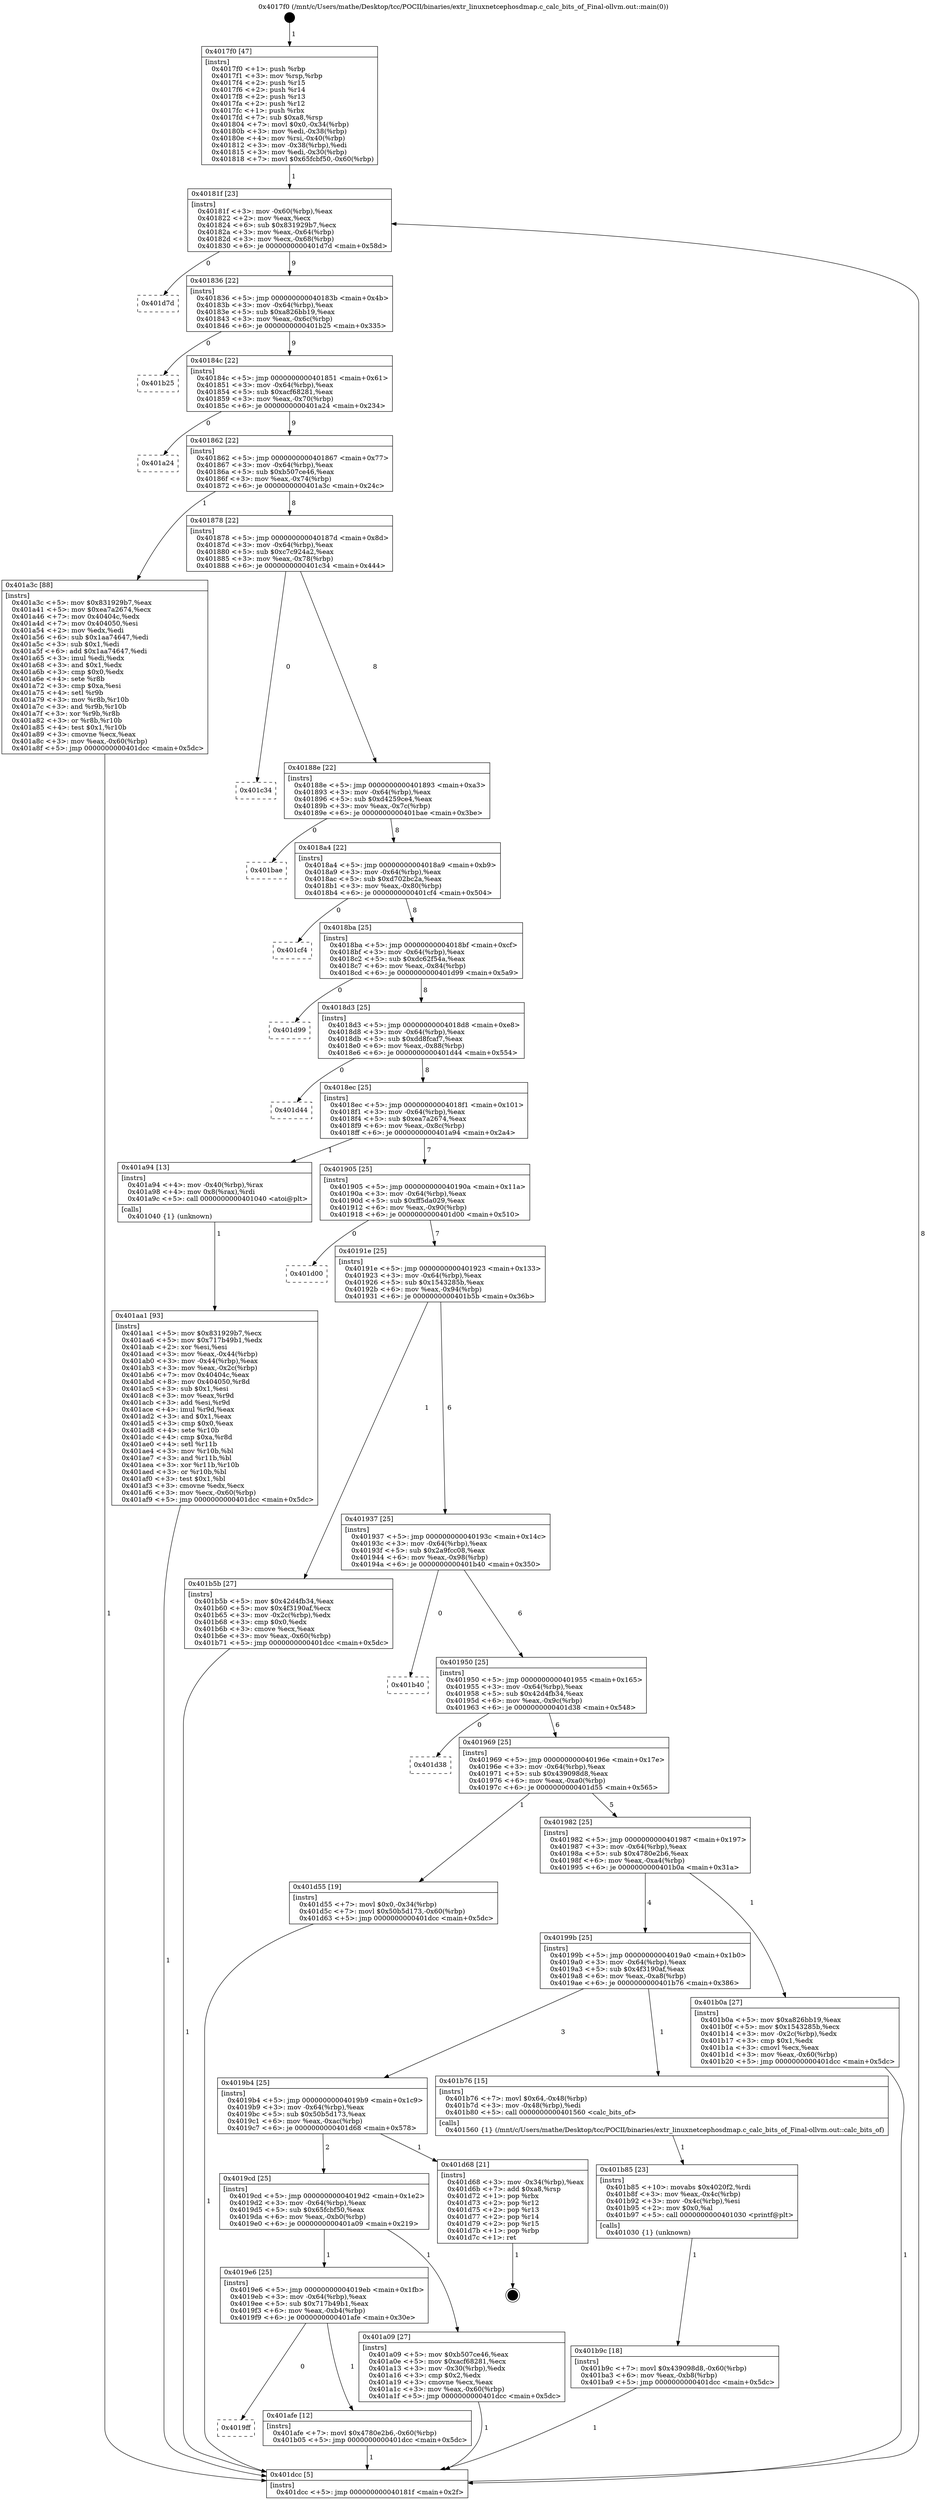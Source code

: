 digraph "0x4017f0" {
  label = "0x4017f0 (/mnt/c/Users/mathe/Desktop/tcc/POCII/binaries/extr_linuxnetcephosdmap.c_calc_bits_of_Final-ollvm.out::main(0))"
  labelloc = "t"
  node[shape=record]

  Entry [label="",width=0.3,height=0.3,shape=circle,fillcolor=black,style=filled]
  "0x40181f" [label="{
     0x40181f [23]\l
     | [instrs]\l
     &nbsp;&nbsp;0x40181f \<+3\>: mov -0x60(%rbp),%eax\l
     &nbsp;&nbsp;0x401822 \<+2\>: mov %eax,%ecx\l
     &nbsp;&nbsp;0x401824 \<+6\>: sub $0x831929b7,%ecx\l
     &nbsp;&nbsp;0x40182a \<+3\>: mov %eax,-0x64(%rbp)\l
     &nbsp;&nbsp;0x40182d \<+3\>: mov %ecx,-0x68(%rbp)\l
     &nbsp;&nbsp;0x401830 \<+6\>: je 0000000000401d7d \<main+0x58d\>\l
  }"]
  "0x401d7d" [label="{
     0x401d7d\l
  }", style=dashed]
  "0x401836" [label="{
     0x401836 [22]\l
     | [instrs]\l
     &nbsp;&nbsp;0x401836 \<+5\>: jmp 000000000040183b \<main+0x4b\>\l
     &nbsp;&nbsp;0x40183b \<+3\>: mov -0x64(%rbp),%eax\l
     &nbsp;&nbsp;0x40183e \<+5\>: sub $0xa826bb19,%eax\l
     &nbsp;&nbsp;0x401843 \<+3\>: mov %eax,-0x6c(%rbp)\l
     &nbsp;&nbsp;0x401846 \<+6\>: je 0000000000401b25 \<main+0x335\>\l
  }"]
  Exit [label="",width=0.3,height=0.3,shape=circle,fillcolor=black,style=filled,peripheries=2]
  "0x401b25" [label="{
     0x401b25\l
  }", style=dashed]
  "0x40184c" [label="{
     0x40184c [22]\l
     | [instrs]\l
     &nbsp;&nbsp;0x40184c \<+5\>: jmp 0000000000401851 \<main+0x61\>\l
     &nbsp;&nbsp;0x401851 \<+3\>: mov -0x64(%rbp),%eax\l
     &nbsp;&nbsp;0x401854 \<+5\>: sub $0xacf68281,%eax\l
     &nbsp;&nbsp;0x401859 \<+3\>: mov %eax,-0x70(%rbp)\l
     &nbsp;&nbsp;0x40185c \<+6\>: je 0000000000401a24 \<main+0x234\>\l
  }"]
  "0x401b9c" [label="{
     0x401b9c [18]\l
     | [instrs]\l
     &nbsp;&nbsp;0x401b9c \<+7\>: movl $0x439098d8,-0x60(%rbp)\l
     &nbsp;&nbsp;0x401ba3 \<+6\>: mov %eax,-0xb8(%rbp)\l
     &nbsp;&nbsp;0x401ba9 \<+5\>: jmp 0000000000401dcc \<main+0x5dc\>\l
  }"]
  "0x401a24" [label="{
     0x401a24\l
  }", style=dashed]
  "0x401862" [label="{
     0x401862 [22]\l
     | [instrs]\l
     &nbsp;&nbsp;0x401862 \<+5\>: jmp 0000000000401867 \<main+0x77\>\l
     &nbsp;&nbsp;0x401867 \<+3\>: mov -0x64(%rbp),%eax\l
     &nbsp;&nbsp;0x40186a \<+5\>: sub $0xb507ce46,%eax\l
     &nbsp;&nbsp;0x40186f \<+3\>: mov %eax,-0x74(%rbp)\l
     &nbsp;&nbsp;0x401872 \<+6\>: je 0000000000401a3c \<main+0x24c\>\l
  }"]
  "0x401b85" [label="{
     0x401b85 [23]\l
     | [instrs]\l
     &nbsp;&nbsp;0x401b85 \<+10\>: movabs $0x4020f2,%rdi\l
     &nbsp;&nbsp;0x401b8f \<+3\>: mov %eax,-0x4c(%rbp)\l
     &nbsp;&nbsp;0x401b92 \<+3\>: mov -0x4c(%rbp),%esi\l
     &nbsp;&nbsp;0x401b95 \<+2\>: mov $0x0,%al\l
     &nbsp;&nbsp;0x401b97 \<+5\>: call 0000000000401030 \<printf@plt\>\l
     | [calls]\l
     &nbsp;&nbsp;0x401030 \{1\} (unknown)\l
  }"]
  "0x401a3c" [label="{
     0x401a3c [88]\l
     | [instrs]\l
     &nbsp;&nbsp;0x401a3c \<+5\>: mov $0x831929b7,%eax\l
     &nbsp;&nbsp;0x401a41 \<+5\>: mov $0xea7a2674,%ecx\l
     &nbsp;&nbsp;0x401a46 \<+7\>: mov 0x40404c,%edx\l
     &nbsp;&nbsp;0x401a4d \<+7\>: mov 0x404050,%esi\l
     &nbsp;&nbsp;0x401a54 \<+2\>: mov %edx,%edi\l
     &nbsp;&nbsp;0x401a56 \<+6\>: sub $0x1aa74647,%edi\l
     &nbsp;&nbsp;0x401a5c \<+3\>: sub $0x1,%edi\l
     &nbsp;&nbsp;0x401a5f \<+6\>: add $0x1aa74647,%edi\l
     &nbsp;&nbsp;0x401a65 \<+3\>: imul %edi,%edx\l
     &nbsp;&nbsp;0x401a68 \<+3\>: and $0x1,%edx\l
     &nbsp;&nbsp;0x401a6b \<+3\>: cmp $0x0,%edx\l
     &nbsp;&nbsp;0x401a6e \<+4\>: sete %r8b\l
     &nbsp;&nbsp;0x401a72 \<+3\>: cmp $0xa,%esi\l
     &nbsp;&nbsp;0x401a75 \<+4\>: setl %r9b\l
     &nbsp;&nbsp;0x401a79 \<+3\>: mov %r8b,%r10b\l
     &nbsp;&nbsp;0x401a7c \<+3\>: and %r9b,%r10b\l
     &nbsp;&nbsp;0x401a7f \<+3\>: xor %r9b,%r8b\l
     &nbsp;&nbsp;0x401a82 \<+3\>: or %r8b,%r10b\l
     &nbsp;&nbsp;0x401a85 \<+4\>: test $0x1,%r10b\l
     &nbsp;&nbsp;0x401a89 \<+3\>: cmovne %ecx,%eax\l
     &nbsp;&nbsp;0x401a8c \<+3\>: mov %eax,-0x60(%rbp)\l
     &nbsp;&nbsp;0x401a8f \<+5\>: jmp 0000000000401dcc \<main+0x5dc\>\l
  }"]
  "0x401878" [label="{
     0x401878 [22]\l
     | [instrs]\l
     &nbsp;&nbsp;0x401878 \<+5\>: jmp 000000000040187d \<main+0x8d\>\l
     &nbsp;&nbsp;0x40187d \<+3\>: mov -0x64(%rbp),%eax\l
     &nbsp;&nbsp;0x401880 \<+5\>: sub $0xc7c924a2,%eax\l
     &nbsp;&nbsp;0x401885 \<+3\>: mov %eax,-0x78(%rbp)\l
     &nbsp;&nbsp;0x401888 \<+6\>: je 0000000000401c34 \<main+0x444\>\l
  }"]
  "0x4019ff" [label="{
     0x4019ff\l
  }", style=dashed]
  "0x401c34" [label="{
     0x401c34\l
  }", style=dashed]
  "0x40188e" [label="{
     0x40188e [22]\l
     | [instrs]\l
     &nbsp;&nbsp;0x40188e \<+5\>: jmp 0000000000401893 \<main+0xa3\>\l
     &nbsp;&nbsp;0x401893 \<+3\>: mov -0x64(%rbp),%eax\l
     &nbsp;&nbsp;0x401896 \<+5\>: sub $0xd4259ce4,%eax\l
     &nbsp;&nbsp;0x40189b \<+3\>: mov %eax,-0x7c(%rbp)\l
     &nbsp;&nbsp;0x40189e \<+6\>: je 0000000000401bae \<main+0x3be\>\l
  }"]
  "0x401afe" [label="{
     0x401afe [12]\l
     | [instrs]\l
     &nbsp;&nbsp;0x401afe \<+7\>: movl $0x4780e2b6,-0x60(%rbp)\l
     &nbsp;&nbsp;0x401b05 \<+5\>: jmp 0000000000401dcc \<main+0x5dc\>\l
  }"]
  "0x401bae" [label="{
     0x401bae\l
  }", style=dashed]
  "0x4018a4" [label="{
     0x4018a4 [22]\l
     | [instrs]\l
     &nbsp;&nbsp;0x4018a4 \<+5\>: jmp 00000000004018a9 \<main+0xb9\>\l
     &nbsp;&nbsp;0x4018a9 \<+3\>: mov -0x64(%rbp),%eax\l
     &nbsp;&nbsp;0x4018ac \<+5\>: sub $0xd702bc2a,%eax\l
     &nbsp;&nbsp;0x4018b1 \<+3\>: mov %eax,-0x80(%rbp)\l
     &nbsp;&nbsp;0x4018b4 \<+6\>: je 0000000000401cf4 \<main+0x504\>\l
  }"]
  "0x401aa1" [label="{
     0x401aa1 [93]\l
     | [instrs]\l
     &nbsp;&nbsp;0x401aa1 \<+5\>: mov $0x831929b7,%ecx\l
     &nbsp;&nbsp;0x401aa6 \<+5\>: mov $0x717b49b1,%edx\l
     &nbsp;&nbsp;0x401aab \<+2\>: xor %esi,%esi\l
     &nbsp;&nbsp;0x401aad \<+3\>: mov %eax,-0x44(%rbp)\l
     &nbsp;&nbsp;0x401ab0 \<+3\>: mov -0x44(%rbp),%eax\l
     &nbsp;&nbsp;0x401ab3 \<+3\>: mov %eax,-0x2c(%rbp)\l
     &nbsp;&nbsp;0x401ab6 \<+7\>: mov 0x40404c,%eax\l
     &nbsp;&nbsp;0x401abd \<+8\>: mov 0x404050,%r8d\l
     &nbsp;&nbsp;0x401ac5 \<+3\>: sub $0x1,%esi\l
     &nbsp;&nbsp;0x401ac8 \<+3\>: mov %eax,%r9d\l
     &nbsp;&nbsp;0x401acb \<+3\>: add %esi,%r9d\l
     &nbsp;&nbsp;0x401ace \<+4\>: imul %r9d,%eax\l
     &nbsp;&nbsp;0x401ad2 \<+3\>: and $0x1,%eax\l
     &nbsp;&nbsp;0x401ad5 \<+3\>: cmp $0x0,%eax\l
     &nbsp;&nbsp;0x401ad8 \<+4\>: sete %r10b\l
     &nbsp;&nbsp;0x401adc \<+4\>: cmp $0xa,%r8d\l
     &nbsp;&nbsp;0x401ae0 \<+4\>: setl %r11b\l
     &nbsp;&nbsp;0x401ae4 \<+3\>: mov %r10b,%bl\l
     &nbsp;&nbsp;0x401ae7 \<+3\>: and %r11b,%bl\l
     &nbsp;&nbsp;0x401aea \<+3\>: xor %r11b,%r10b\l
     &nbsp;&nbsp;0x401aed \<+3\>: or %r10b,%bl\l
     &nbsp;&nbsp;0x401af0 \<+3\>: test $0x1,%bl\l
     &nbsp;&nbsp;0x401af3 \<+3\>: cmovne %edx,%ecx\l
     &nbsp;&nbsp;0x401af6 \<+3\>: mov %ecx,-0x60(%rbp)\l
     &nbsp;&nbsp;0x401af9 \<+5\>: jmp 0000000000401dcc \<main+0x5dc\>\l
  }"]
  "0x401cf4" [label="{
     0x401cf4\l
  }", style=dashed]
  "0x4018ba" [label="{
     0x4018ba [25]\l
     | [instrs]\l
     &nbsp;&nbsp;0x4018ba \<+5\>: jmp 00000000004018bf \<main+0xcf\>\l
     &nbsp;&nbsp;0x4018bf \<+3\>: mov -0x64(%rbp),%eax\l
     &nbsp;&nbsp;0x4018c2 \<+5\>: sub $0xdc62f54a,%eax\l
     &nbsp;&nbsp;0x4018c7 \<+6\>: mov %eax,-0x84(%rbp)\l
     &nbsp;&nbsp;0x4018cd \<+6\>: je 0000000000401d99 \<main+0x5a9\>\l
  }"]
  "0x4017f0" [label="{
     0x4017f0 [47]\l
     | [instrs]\l
     &nbsp;&nbsp;0x4017f0 \<+1\>: push %rbp\l
     &nbsp;&nbsp;0x4017f1 \<+3\>: mov %rsp,%rbp\l
     &nbsp;&nbsp;0x4017f4 \<+2\>: push %r15\l
     &nbsp;&nbsp;0x4017f6 \<+2\>: push %r14\l
     &nbsp;&nbsp;0x4017f8 \<+2\>: push %r13\l
     &nbsp;&nbsp;0x4017fa \<+2\>: push %r12\l
     &nbsp;&nbsp;0x4017fc \<+1\>: push %rbx\l
     &nbsp;&nbsp;0x4017fd \<+7\>: sub $0xa8,%rsp\l
     &nbsp;&nbsp;0x401804 \<+7\>: movl $0x0,-0x34(%rbp)\l
     &nbsp;&nbsp;0x40180b \<+3\>: mov %edi,-0x38(%rbp)\l
     &nbsp;&nbsp;0x40180e \<+4\>: mov %rsi,-0x40(%rbp)\l
     &nbsp;&nbsp;0x401812 \<+3\>: mov -0x38(%rbp),%edi\l
     &nbsp;&nbsp;0x401815 \<+3\>: mov %edi,-0x30(%rbp)\l
     &nbsp;&nbsp;0x401818 \<+7\>: movl $0x65fcbf50,-0x60(%rbp)\l
  }"]
  "0x401d99" [label="{
     0x401d99\l
  }", style=dashed]
  "0x4018d3" [label="{
     0x4018d3 [25]\l
     | [instrs]\l
     &nbsp;&nbsp;0x4018d3 \<+5\>: jmp 00000000004018d8 \<main+0xe8\>\l
     &nbsp;&nbsp;0x4018d8 \<+3\>: mov -0x64(%rbp),%eax\l
     &nbsp;&nbsp;0x4018db \<+5\>: sub $0xdd8fcaf7,%eax\l
     &nbsp;&nbsp;0x4018e0 \<+6\>: mov %eax,-0x88(%rbp)\l
     &nbsp;&nbsp;0x4018e6 \<+6\>: je 0000000000401d44 \<main+0x554\>\l
  }"]
  "0x401dcc" [label="{
     0x401dcc [5]\l
     | [instrs]\l
     &nbsp;&nbsp;0x401dcc \<+5\>: jmp 000000000040181f \<main+0x2f\>\l
  }"]
  "0x401d44" [label="{
     0x401d44\l
  }", style=dashed]
  "0x4018ec" [label="{
     0x4018ec [25]\l
     | [instrs]\l
     &nbsp;&nbsp;0x4018ec \<+5\>: jmp 00000000004018f1 \<main+0x101\>\l
     &nbsp;&nbsp;0x4018f1 \<+3\>: mov -0x64(%rbp),%eax\l
     &nbsp;&nbsp;0x4018f4 \<+5\>: sub $0xea7a2674,%eax\l
     &nbsp;&nbsp;0x4018f9 \<+6\>: mov %eax,-0x8c(%rbp)\l
     &nbsp;&nbsp;0x4018ff \<+6\>: je 0000000000401a94 \<main+0x2a4\>\l
  }"]
  "0x4019e6" [label="{
     0x4019e6 [25]\l
     | [instrs]\l
     &nbsp;&nbsp;0x4019e6 \<+5\>: jmp 00000000004019eb \<main+0x1fb\>\l
     &nbsp;&nbsp;0x4019eb \<+3\>: mov -0x64(%rbp),%eax\l
     &nbsp;&nbsp;0x4019ee \<+5\>: sub $0x717b49b1,%eax\l
     &nbsp;&nbsp;0x4019f3 \<+6\>: mov %eax,-0xb4(%rbp)\l
     &nbsp;&nbsp;0x4019f9 \<+6\>: je 0000000000401afe \<main+0x30e\>\l
  }"]
  "0x401a94" [label="{
     0x401a94 [13]\l
     | [instrs]\l
     &nbsp;&nbsp;0x401a94 \<+4\>: mov -0x40(%rbp),%rax\l
     &nbsp;&nbsp;0x401a98 \<+4\>: mov 0x8(%rax),%rdi\l
     &nbsp;&nbsp;0x401a9c \<+5\>: call 0000000000401040 \<atoi@plt\>\l
     | [calls]\l
     &nbsp;&nbsp;0x401040 \{1\} (unknown)\l
  }"]
  "0x401905" [label="{
     0x401905 [25]\l
     | [instrs]\l
     &nbsp;&nbsp;0x401905 \<+5\>: jmp 000000000040190a \<main+0x11a\>\l
     &nbsp;&nbsp;0x40190a \<+3\>: mov -0x64(%rbp),%eax\l
     &nbsp;&nbsp;0x40190d \<+5\>: sub $0xff5da029,%eax\l
     &nbsp;&nbsp;0x401912 \<+6\>: mov %eax,-0x90(%rbp)\l
     &nbsp;&nbsp;0x401918 \<+6\>: je 0000000000401d00 \<main+0x510\>\l
  }"]
  "0x401a09" [label="{
     0x401a09 [27]\l
     | [instrs]\l
     &nbsp;&nbsp;0x401a09 \<+5\>: mov $0xb507ce46,%eax\l
     &nbsp;&nbsp;0x401a0e \<+5\>: mov $0xacf68281,%ecx\l
     &nbsp;&nbsp;0x401a13 \<+3\>: mov -0x30(%rbp),%edx\l
     &nbsp;&nbsp;0x401a16 \<+3\>: cmp $0x2,%edx\l
     &nbsp;&nbsp;0x401a19 \<+3\>: cmovne %ecx,%eax\l
     &nbsp;&nbsp;0x401a1c \<+3\>: mov %eax,-0x60(%rbp)\l
     &nbsp;&nbsp;0x401a1f \<+5\>: jmp 0000000000401dcc \<main+0x5dc\>\l
  }"]
  "0x401d00" [label="{
     0x401d00\l
  }", style=dashed]
  "0x40191e" [label="{
     0x40191e [25]\l
     | [instrs]\l
     &nbsp;&nbsp;0x40191e \<+5\>: jmp 0000000000401923 \<main+0x133\>\l
     &nbsp;&nbsp;0x401923 \<+3\>: mov -0x64(%rbp),%eax\l
     &nbsp;&nbsp;0x401926 \<+5\>: sub $0x1543285b,%eax\l
     &nbsp;&nbsp;0x40192b \<+6\>: mov %eax,-0x94(%rbp)\l
     &nbsp;&nbsp;0x401931 \<+6\>: je 0000000000401b5b \<main+0x36b\>\l
  }"]
  "0x4019cd" [label="{
     0x4019cd [25]\l
     | [instrs]\l
     &nbsp;&nbsp;0x4019cd \<+5\>: jmp 00000000004019d2 \<main+0x1e2\>\l
     &nbsp;&nbsp;0x4019d2 \<+3\>: mov -0x64(%rbp),%eax\l
     &nbsp;&nbsp;0x4019d5 \<+5\>: sub $0x65fcbf50,%eax\l
     &nbsp;&nbsp;0x4019da \<+6\>: mov %eax,-0xb0(%rbp)\l
     &nbsp;&nbsp;0x4019e0 \<+6\>: je 0000000000401a09 \<main+0x219\>\l
  }"]
  "0x401b5b" [label="{
     0x401b5b [27]\l
     | [instrs]\l
     &nbsp;&nbsp;0x401b5b \<+5\>: mov $0x42d4fb34,%eax\l
     &nbsp;&nbsp;0x401b60 \<+5\>: mov $0x4f3190af,%ecx\l
     &nbsp;&nbsp;0x401b65 \<+3\>: mov -0x2c(%rbp),%edx\l
     &nbsp;&nbsp;0x401b68 \<+3\>: cmp $0x0,%edx\l
     &nbsp;&nbsp;0x401b6b \<+3\>: cmove %ecx,%eax\l
     &nbsp;&nbsp;0x401b6e \<+3\>: mov %eax,-0x60(%rbp)\l
     &nbsp;&nbsp;0x401b71 \<+5\>: jmp 0000000000401dcc \<main+0x5dc\>\l
  }"]
  "0x401937" [label="{
     0x401937 [25]\l
     | [instrs]\l
     &nbsp;&nbsp;0x401937 \<+5\>: jmp 000000000040193c \<main+0x14c\>\l
     &nbsp;&nbsp;0x40193c \<+3\>: mov -0x64(%rbp),%eax\l
     &nbsp;&nbsp;0x40193f \<+5\>: sub $0x2a9fcc08,%eax\l
     &nbsp;&nbsp;0x401944 \<+6\>: mov %eax,-0x98(%rbp)\l
     &nbsp;&nbsp;0x40194a \<+6\>: je 0000000000401b40 \<main+0x350\>\l
  }"]
  "0x401d68" [label="{
     0x401d68 [21]\l
     | [instrs]\l
     &nbsp;&nbsp;0x401d68 \<+3\>: mov -0x34(%rbp),%eax\l
     &nbsp;&nbsp;0x401d6b \<+7\>: add $0xa8,%rsp\l
     &nbsp;&nbsp;0x401d72 \<+1\>: pop %rbx\l
     &nbsp;&nbsp;0x401d73 \<+2\>: pop %r12\l
     &nbsp;&nbsp;0x401d75 \<+2\>: pop %r13\l
     &nbsp;&nbsp;0x401d77 \<+2\>: pop %r14\l
     &nbsp;&nbsp;0x401d79 \<+2\>: pop %r15\l
     &nbsp;&nbsp;0x401d7b \<+1\>: pop %rbp\l
     &nbsp;&nbsp;0x401d7c \<+1\>: ret\l
  }"]
  "0x401b40" [label="{
     0x401b40\l
  }", style=dashed]
  "0x401950" [label="{
     0x401950 [25]\l
     | [instrs]\l
     &nbsp;&nbsp;0x401950 \<+5\>: jmp 0000000000401955 \<main+0x165\>\l
     &nbsp;&nbsp;0x401955 \<+3\>: mov -0x64(%rbp),%eax\l
     &nbsp;&nbsp;0x401958 \<+5\>: sub $0x42d4fb34,%eax\l
     &nbsp;&nbsp;0x40195d \<+6\>: mov %eax,-0x9c(%rbp)\l
     &nbsp;&nbsp;0x401963 \<+6\>: je 0000000000401d38 \<main+0x548\>\l
  }"]
  "0x4019b4" [label="{
     0x4019b4 [25]\l
     | [instrs]\l
     &nbsp;&nbsp;0x4019b4 \<+5\>: jmp 00000000004019b9 \<main+0x1c9\>\l
     &nbsp;&nbsp;0x4019b9 \<+3\>: mov -0x64(%rbp),%eax\l
     &nbsp;&nbsp;0x4019bc \<+5\>: sub $0x50b5d173,%eax\l
     &nbsp;&nbsp;0x4019c1 \<+6\>: mov %eax,-0xac(%rbp)\l
     &nbsp;&nbsp;0x4019c7 \<+6\>: je 0000000000401d68 \<main+0x578\>\l
  }"]
  "0x401d38" [label="{
     0x401d38\l
  }", style=dashed]
  "0x401969" [label="{
     0x401969 [25]\l
     | [instrs]\l
     &nbsp;&nbsp;0x401969 \<+5\>: jmp 000000000040196e \<main+0x17e\>\l
     &nbsp;&nbsp;0x40196e \<+3\>: mov -0x64(%rbp),%eax\l
     &nbsp;&nbsp;0x401971 \<+5\>: sub $0x439098d8,%eax\l
     &nbsp;&nbsp;0x401976 \<+6\>: mov %eax,-0xa0(%rbp)\l
     &nbsp;&nbsp;0x40197c \<+6\>: je 0000000000401d55 \<main+0x565\>\l
  }"]
  "0x401b76" [label="{
     0x401b76 [15]\l
     | [instrs]\l
     &nbsp;&nbsp;0x401b76 \<+7\>: movl $0x64,-0x48(%rbp)\l
     &nbsp;&nbsp;0x401b7d \<+3\>: mov -0x48(%rbp),%edi\l
     &nbsp;&nbsp;0x401b80 \<+5\>: call 0000000000401560 \<calc_bits_of\>\l
     | [calls]\l
     &nbsp;&nbsp;0x401560 \{1\} (/mnt/c/Users/mathe/Desktop/tcc/POCII/binaries/extr_linuxnetcephosdmap.c_calc_bits_of_Final-ollvm.out::calc_bits_of)\l
  }"]
  "0x401d55" [label="{
     0x401d55 [19]\l
     | [instrs]\l
     &nbsp;&nbsp;0x401d55 \<+7\>: movl $0x0,-0x34(%rbp)\l
     &nbsp;&nbsp;0x401d5c \<+7\>: movl $0x50b5d173,-0x60(%rbp)\l
     &nbsp;&nbsp;0x401d63 \<+5\>: jmp 0000000000401dcc \<main+0x5dc\>\l
  }"]
  "0x401982" [label="{
     0x401982 [25]\l
     | [instrs]\l
     &nbsp;&nbsp;0x401982 \<+5\>: jmp 0000000000401987 \<main+0x197\>\l
     &nbsp;&nbsp;0x401987 \<+3\>: mov -0x64(%rbp),%eax\l
     &nbsp;&nbsp;0x40198a \<+5\>: sub $0x4780e2b6,%eax\l
     &nbsp;&nbsp;0x40198f \<+6\>: mov %eax,-0xa4(%rbp)\l
     &nbsp;&nbsp;0x401995 \<+6\>: je 0000000000401b0a \<main+0x31a\>\l
  }"]
  "0x40199b" [label="{
     0x40199b [25]\l
     | [instrs]\l
     &nbsp;&nbsp;0x40199b \<+5\>: jmp 00000000004019a0 \<main+0x1b0\>\l
     &nbsp;&nbsp;0x4019a0 \<+3\>: mov -0x64(%rbp),%eax\l
     &nbsp;&nbsp;0x4019a3 \<+5\>: sub $0x4f3190af,%eax\l
     &nbsp;&nbsp;0x4019a8 \<+6\>: mov %eax,-0xa8(%rbp)\l
     &nbsp;&nbsp;0x4019ae \<+6\>: je 0000000000401b76 \<main+0x386\>\l
  }"]
  "0x401b0a" [label="{
     0x401b0a [27]\l
     | [instrs]\l
     &nbsp;&nbsp;0x401b0a \<+5\>: mov $0xa826bb19,%eax\l
     &nbsp;&nbsp;0x401b0f \<+5\>: mov $0x1543285b,%ecx\l
     &nbsp;&nbsp;0x401b14 \<+3\>: mov -0x2c(%rbp),%edx\l
     &nbsp;&nbsp;0x401b17 \<+3\>: cmp $0x1,%edx\l
     &nbsp;&nbsp;0x401b1a \<+3\>: cmovl %ecx,%eax\l
     &nbsp;&nbsp;0x401b1d \<+3\>: mov %eax,-0x60(%rbp)\l
     &nbsp;&nbsp;0x401b20 \<+5\>: jmp 0000000000401dcc \<main+0x5dc\>\l
  }"]
  Entry -> "0x4017f0" [label=" 1"]
  "0x40181f" -> "0x401d7d" [label=" 0"]
  "0x40181f" -> "0x401836" [label=" 9"]
  "0x401d68" -> Exit [label=" 1"]
  "0x401836" -> "0x401b25" [label=" 0"]
  "0x401836" -> "0x40184c" [label=" 9"]
  "0x401d55" -> "0x401dcc" [label=" 1"]
  "0x40184c" -> "0x401a24" [label=" 0"]
  "0x40184c" -> "0x401862" [label=" 9"]
  "0x401b9c" -> "0x401dcc" [label=" 1"]
  "0x401862" -> "0x401a3c" [label=" 1"]
  "0x401862" -> "0x401878" [label=" 8"]
  "0x401b85" -> "0x401b9c" [label=" 1"]
  "0x401878" -> "0x401c34" [label=" 0"]
  "0x401878" -> "0x40188e" [label=" 8"]
  "0x401b76" -> "0x401b85" [label=" 1"]
  "0x40188e" -> "0x401bae" [label=" 0"]
  "0x40188e" -> "0x4018a4" [label=" 8"]
  "0x401b5b" -> "0x401dcc" [label=" 1"]
  "0x4018a4" -> "0x401cf4" [label=" 0"]
  "0x4018a4" -> "0x4018ba" [label=" 8"]
  "0x401afe" -> "0x401dcc" [label=" 1"]
  "0x4018ba" -> "0x401d99" [label=" 0"]
  "0x4018ba" -> "0x4018d3" [label=" 8"]
  "0x4019e6" -> "0x4019ff" [label=" 0"]
  "0x4018d3" -> "0x401d44" [label=" 0"]
  "0x4018d3" -> "0x4018ec" [label=" 8"]
  "0x4019e6" -> "0x401afe" [label=" 1"]
  "0x4018ec" -> "0x401a94" [label=" 1"]
  "0x4018ec" -> "0x401905" [label=" 7"]
  "0x401b0a" -> "0x401dcc" [label=" 1"]
  "0x401905" -> "0x401d00" [label=" 0"]
  "0x401905" -> "0x40191e" [label=" 7"]
  "0x401aa1" -> "0x401dcc" [label=" 1"]
  "0x40191e" -> "0x401b5b" [label=" 1"]
  "0x40191e" -> "0x401937" [label=" 6"]
  "0x401a3c" -> "0x401dcc" [label=" 1"]
  "0x401937" -> "0x401b40" [label=" 0"]
  "0x401937" -> "0x401950" [label=" 6"]
  "0x401dcc" -> "0x40181f" [label=" 8"]
  "0x401950" -> "0x401d38" [label=" 0"]
  "0x401950" -> "0x401969" [label=" 6"]
  "0x401a09" -> "0x401dcc" [label=" 1"]
  "0x401969" -> "0x401d55" [label=" 1"]
  "0x401969" -> "0x401982" [label=" 5"]
  "0x4019cd" -> "0x4019e6" [label=" 1"]
  "0x401982" -> "0x401b0a" [label=" 1"]
  "0x401982" -> "0x40199b" [label=" 4"]
  "0x4019cd" -> "0x401a09" [label=" 1"]
  "0x40199b" -> "0x401b76" [label=" 1"]
  "0x40199b" -> "0x4019b4" [label=" 3"]
  "0x4017f0" -> "0x40181f" [label=" 1"]
  "0x4019b4" -> "0x401d68" [label=" 1"]
  "0x4019b4" -> "0x4019cd" [label=" 2"]
  "0x401a94" -> "0x401aa1" [label=" 1"]
}
